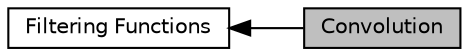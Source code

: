 digraph "Convolution"
{
  edge [fontname="Helvetica",fontsize="10",labelfontname="Helvetica",labelfontsize="10"];
  node [fontname="Helvetica",fontsize="10",shape=box];
  rankdir=LR;
  Node1 [label="Convolution",height=0.2,width=0.4,color="black", fillcolor="grey75", style="filled", fontcolor="black",tooltip=" "];
  Node2 [label="Filtering Functions",height=0.2,width=0.4,color="black", fillcolor="white", style="filled",URL="$group__group_filters.html",tooltip=" "];
  Node2->Node1 [shape=plaintext, dir="back", style="solid"];
}
